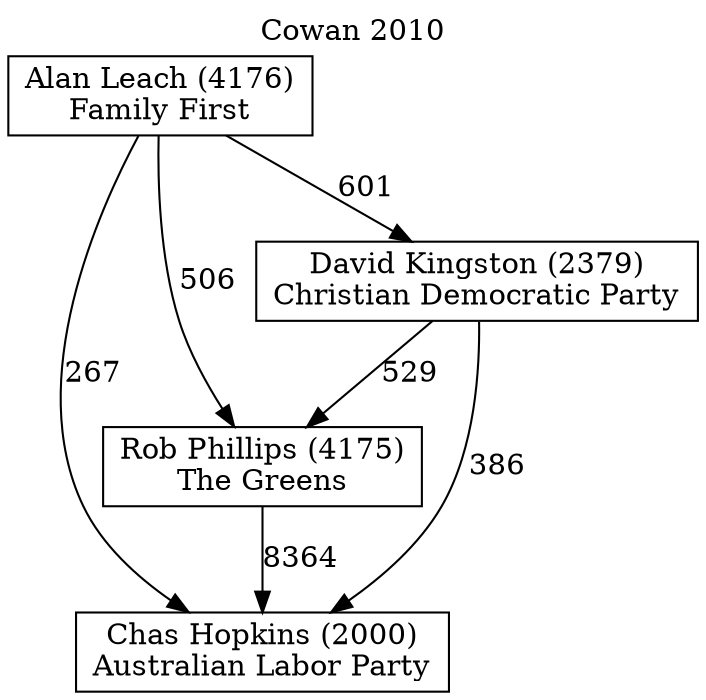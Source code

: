 // House preference flow
digraph "Chas Hopkins (2000)_Cowan_2010" {
	graph [label="Cowan 2010" labelloc=t mclimit=10]
	node [shape=box]
	"Chas Hopkins (2000)" [label="Chas Hopkins (2000)
Australian Labor Party"]
	"Rob Phillips (4175)" [label="Rob Phillips (4175)
The Greens"]
	"David Kingston (2379)" [label="David Kingston (2379)
Christian Democratic Party"]
	"Alan Leach (4176)" [label="Alan Leach (4176)
Family First"]
	"Rob Phillips (4175)" -> "Chas Hopkins (2000)" [label=8364]
	"David Kingston (2379)" -> "Rob Phillips (4175)" [label=529]
	"Alan Leach (4176)" -> "David Kingston (2379)" [label=601]
	"David Kingston (2379)" -> "Chas Hopkins (2000)" [label=386]
	"Alan Leach (4176)" -> "Chas Hopkins (2000)" [label=267]
	"Alan Leach (4176)" -> "Rob Phillips (4175)" [label=506]
}
